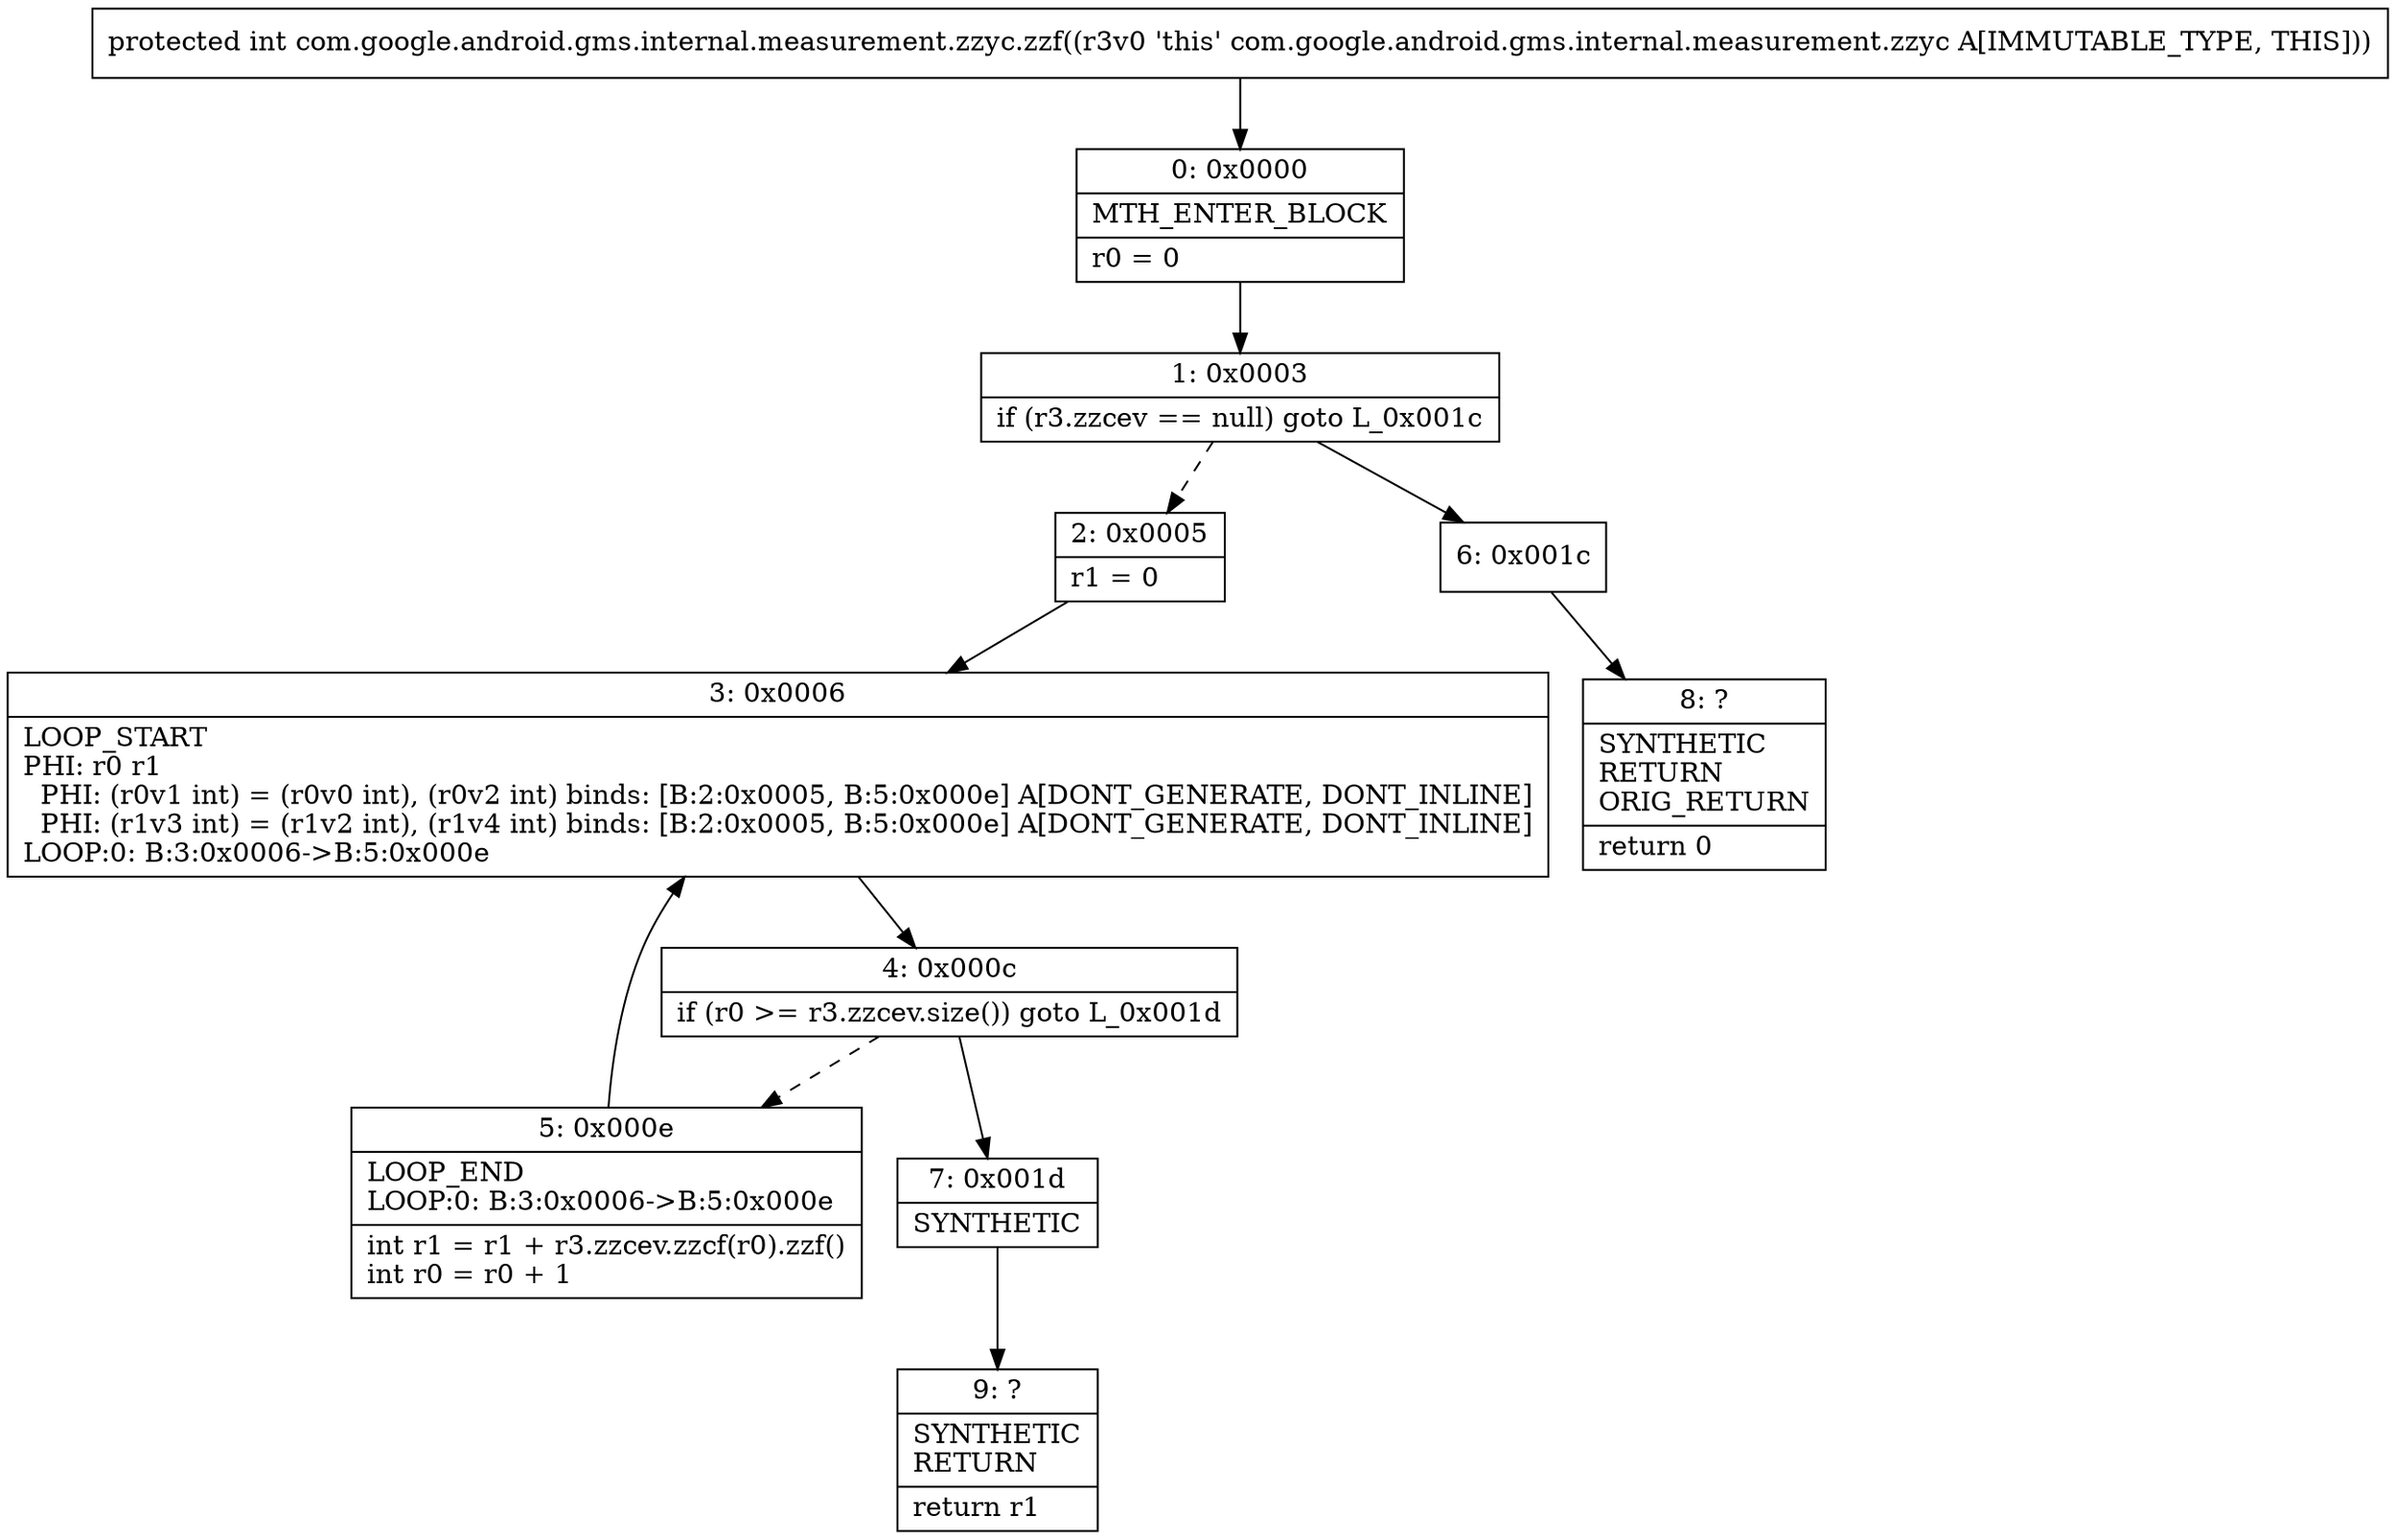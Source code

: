 digraph "CFG forcom.google.android.gms.internal.measurement.zzyc.zzf()I" {
Node_0 [shape=record,label="{0\:\ 0x0000|MTH_ENTER_BLOCK\l|r0 = 0\l}"];
Node_1 [shape=record,label="{1\:\ 0x0003|if (r3.zzcev == null) goto L_0x001c\l}"];
Node_2 [shape=record,label="{2\:\ 0x0005|r1 = 0\l}"];
Node_3 [shape=record,label="{3\:\ 0x0006|LOOP_START\lPHI: r0 r1 \l  PHI: (r0v1 int) = (r0v0 int), (r0v2 int) binds: [B:2:0x0005, B:5:0x000e] A[DONT_GENERATE, DONT_INLINE]\l  PHI: (r1v3 int) = (r1v2 int), (r1v4 int) binds: [B:2:0x0005, B:5:0x000e] A[DONT_GENERATE, DONT_INLINE]\lLOOP:0: B:3:0x0006\-\>B:5:0x000e\l}"];
Node_4 [shape=record,label="{4\:\ 0x000c|if (r0 \>= r3.zzcev.size()) goto L_0x001d\l}"];
Node_5 [shape=record,label="{5\:\ 0x000e|LOOP_END\lLOOP:0: B:3:0x0006\-\>B:5:0x000e\l|int r1 = r1 + r3.zzcev.zzcf(r0).zzf()\lint r0 = r0 + 1\l}"];
Node_6 [shape=record,label="{6\:\ 0x001c}"];
Node_7 [shape=record,label="{7\:\ 0x001d|SYNTHETIC\l}"];
Node_8 [shape=record,label="{8\:\ ?|SYNTHETIC\lRETURN\lORIG_RETURN\l|return 0\l}"];
Node_9 [shape=record,label="{9\:\ ?|SYNTHETIC\lRETURN\l|return r1\l}"];
MethodNode[shape=record,label="{protected int com.google.android.gms.internal.measurement.zzyc.zzf((r3v0 'this' com.google.android.gms.internal.measurement.zzyc A[IMMUTABLE_TYPE, THIS])) }"];
MethodNode -> Node_0;
Node_0 -> Node_1;
Node_1 -> Node_2[style=dashed];
Node_1 -> Node_6;
Node_2 -> Node_3;
Node_3 -> Node_4;
Node_4 -> Node_5[style=dashed];
Node_4 -> Node_7;
Node_5 -> Node_3;
Node_6 -> Node_8;
Node_7 -> Node_9;
}

